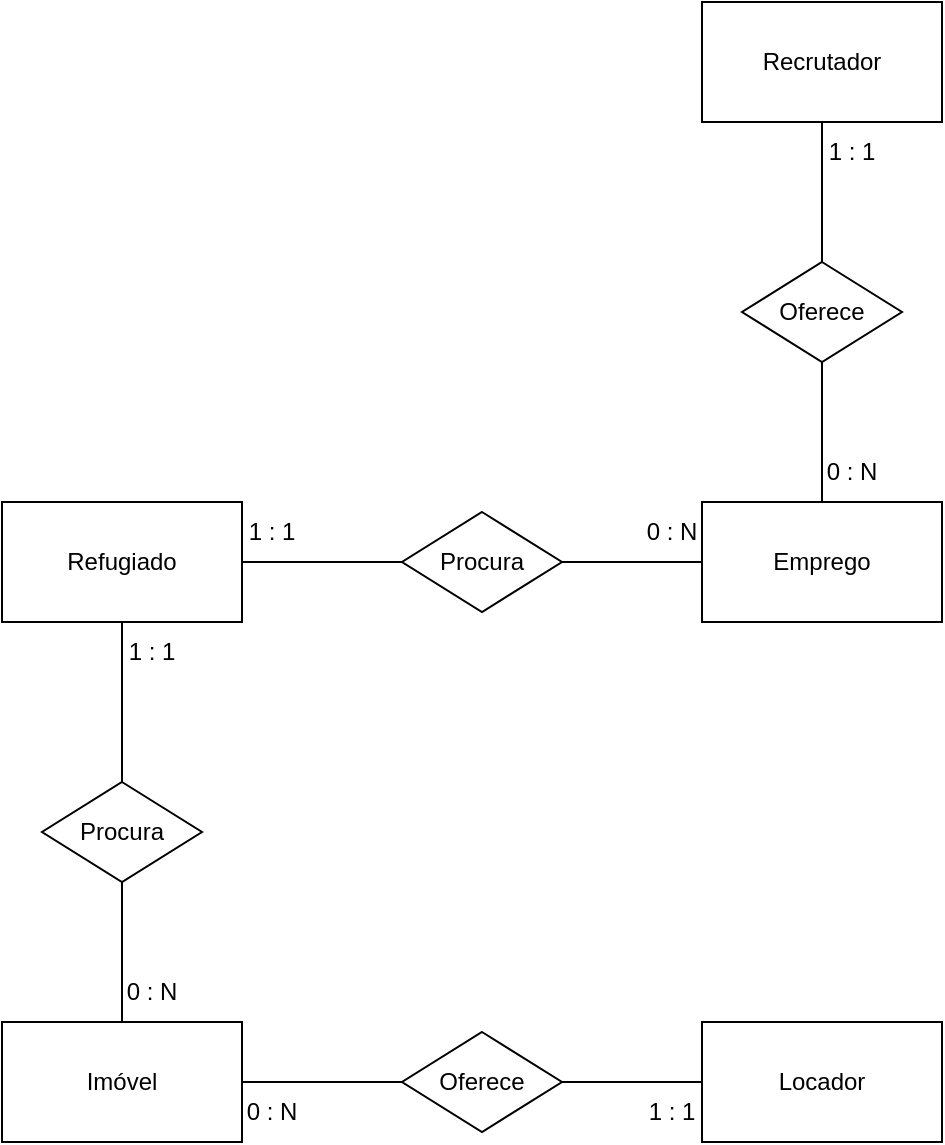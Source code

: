 <mxfile version="16.0.3" type="device"><diagram id="C5RBs43oDa-KdzZeNtuy" name="Page-1"><mxGraphModel dx="1422" dy="762" grid="1" gridSize="10" guides="1" tooltips="1" connect="1" arrows="1" fold="1" page="1" pageScale="1" pageWidth="827" pageHeight="1169" math="0" shadow="0"><root><mxCell id="WIyWlLk6GJQsqaUBKTNV-0"/><mxCell id="WIyWlLk6GJQsqaUBKTNV-1" parent="WIyWlLk6GJQsqaUBKTNV-0"/><mxCell id="FwgSdlfow-PsD2xN7TJJ-3" value="&lt;font style=&quot;vertical-align: inherit&quot;&gt;&lt;font style=&quot;vertical-align: inherit&quot;&gt;&lt;font style=&quot;vertical-align: inherit&quot;&gt;&lt;font style=&quot;vertical-align: inherit&quot;&gt;Procura&lt;/font&gt;&lt;/font&gt;&lt;/font&gt;&lt;/font&gt;" style="rhombus;whiteSpace=wrap;html=1;" vertex="1" parent="WIyWlLk6GJQsqaUBKTNV-1"><mxGeometry x="376" y="270" width="80" height="50" as="geometry"/></mxCell><mxCell id="FwgSdlfow-PsD2xN7TJJ-4" value="&lt;font style=&quot;vertical-align: inherit&quot;&gt;&lt;font style=&quot;vertical-align: inherit&quot;&gt;Oferece&lt;/font&gt;&lt;/font&gt;" style="rhombus;whiteSpace=wrap;html=1;" vertex="1" parent="WIyWlLk6GJQsqaUBKTNV-1"><mxGeometry x="546" y="145" width="80" height="50" as="geometry"/></mxCell><mxCell id="FwgSdlfow-PsD2xN7TJJ-8" value="&lt;font style=&quot;vertical-align: inherit&quot;&gt;&lt;font style=&quot;vertical-align: inherit&quot;&gt;&lt;font style=&quot;vertical-align: inherit&quot;&gt;&lt;font style=&quot;vertical-align: inherit&quot;&gt;Procura&lt;/font&gt;&lt;/font&gt;&lt;/font&gt;&lt;/font&gt;" style="rhombus;whiteSpace=wrap;html=1;" vertex="1" parent="WIyWlLk6GJQsqaUBKTNV-1"><mxGeometry x="196" y="405" width="80" height="50" as="geometry"/></mxCell><mxCell id="FwgSdlfow-PsD2xN7TJJ-9" value="&lt;font style=&quot;vertical-align: inherit&quot;&gt;&lt;font style=&quot;vertical-align: inherit&quot;&gt;Oferece&lt;/font&gt;&lt;/font&gt;" style="rhombus;whiteSpace=wrap;html=1;" vertex="1" parent="WIyWlLk6GJQsqaUBKTNV-1"><mxGeometry x="376" y="530" width="80" height="50" as="geometry"/></mxCell><mxCell id="FwgSdlfow-PsD2xN7TJJ-10" value="" style="endArrow=none;html=1;rounded=0;exitX=1;exitY=0.5;exitDx=0;exitDy=0;entryX=0;entryY=0.5;entryDx=0;entryDy=0;" edge="1" parent="WIyWlLk6GJQsqaUBKTNV-1" source="FwgSdlfow-PsD2xN7TJJ-0" target="FwgSdlfow-PsD2xN7TJJ-3"><mxGeometry width="50" height="50" relative="1" as="geometry"><mxPoint x="556" y="325" as="sourcePoint"/><mxPoint x="606" y="275" as="targetPoint"/></mxGeometry></mxCell><mxCell id="FwgSdlfow-PsD2xN7TJJ-11" value="" style="endArrow=none;html=1;rounded=0;exitX=1;exitY=0.5;exitDx=0;exitDy=0;entryX=0;entryY=0.5;entryDx=0;entryDy=0;" edge="1" parent="WIyWlLk6GJQsqaUBKTNV-1" source="FwgSdlfow-PsD2xN7TJJ-3" target="FwgSdlfow-PsD2xN7TJJ-2"><mxGeometry width="50" height="50" relative="1" as="geometry"><mxPoint x="556" y="325" as="sourcePoint"/><mxPoint x="606" y="275" as="targetPoint"/></mxGeometry></mxCell><mxCell id="FwgSdlfow-PsD2xN7TJJ-12" value="" style="endArrow=none;html=1;rounded=0;exitX=0.5;exitY=1;exitDx=0;exitDy=0;entryX=0.5;entryY=0;entryDx=0;entryDy=0;" edge="1" parent="WIyWlLk6GJQsqaUBKTNV-1" source="FwgSdlfow-PsD2xN7TJJ-1" target="FwgSdlfow-PsD2xN7TJJ-4"><mxGeometry width="50" height="50" relative="1" as="geometry"><mxPoint x="556" y="325" as="sourcePoint"/><mxPoint x="606" y="275" as="targetPoint"/></mxGeometry></mxCell><mxCell id="FwgSdlfow-PsD2xN7TJJ-13" value="" style="endArrow=none;html=1;rounded=0;entryX=0.5;entryY=1;entryDx=0;entryDy=0;exitX=0.5;exitY=0;exitDx=0;exitDy=0;" edge="1" parent="WIyWlLk6GJQsqaUBKTNV-1" source="FwgSdlfow-PsD2xN7TJJ-2" target="FwgSdlfow-PsD2xN7TJJ-4"><mxGeometry width="50" height="50" relative="1" as="geometry"><mxPoint x="556" y="325" as="sourcePoint"/><mxPoint x="606" y="275" as="targetPoint"/></mxGeometry></mxCell><mxCell id="FwgSdlfow-PsD2xN7TJJ-14" value="" style="endArrow=none;html=1;rounded=0;entryX=0.5;entryY=1;entryDx=0;entryDy=0;exitX=0.5;exitY=0;exitDx=0;exitDy=0;" edge="1" parent="WIyWlLk6GJQsqaUBKTNV-1" source="FwgSdlfow-PsD2xN7TJJ-8" target="FwgSdlfow-PsD2xN7TJJ-0"><mxGeometry width="50" height="50" relative="1" as="geometry"><mxPoint x="556" y="325" as="sourcePoint"/><mxPoint x="606" y="275" as="targetPoint"/></mxGeometry></mxCell><mxCell id="FwgSdlfow-PsD2xN7TJJ-15" value="" style="endArrow=none;html=1;rounded=0;entryX=0.5;entryY=0;entryDx=0;entryDy=0;exitX=0.5;exitY=1;exitDx=0;exitDy=0;" edge="1" parent="WIyWlLk6GJQsqaUBKTNV-1" source="FwgSdlfow-PsD2xN7TJJ-8" target="FwgSdlfow-PsD2xN7TJJ-5"><mxGeometry width="50" height="50" relative="1" as="geometry"><mxPoint x="556" y="325" as="sourcePoint"/><mxPoint x="606" y="275" as="targetPoint"/></mxGeometry></mxCell><mxCell id="FwgSdlfow-PsD2xN7TJJ-16" value="" style="endArrow=none;html=1;rounded=0;exitX=1;exitY=0.5;exitDx=0;exitDy=0;entryX=0;entryY=0.5;entryDx=0;entryDy=0;" edge="1" parent="WIyWlLk6GJQsqaUBKTNV-1" source="FwgSdlfow-PsD2xN7TJJ-5" target="FwgSdlfow-PsD2xN7TJJ-9"><mxGeometry width="50" height="50" relative="1" as="geometry"><mxPoint x="556" y="325" as="sourcePoint"/><mxPoint x="606" y="275" as="targetPoint"/></mxGeometry></mxCell><mxCell id="FwgSdlfow-PsD2xN7TJJ-17" value="" style="endArrow=none;html=1;rounded=0;entryX=0;entryY=0.5;entryDx=0;entryDy=0;exitX=1;exitY=0.5;exitDx=0;exitDy=0;" edge="1" parent="WIyWlLk6GJQsqaUBKTNV-1" source="FwgSdlfow-PsD2xN7TJJ-9" target="FwgSdlfow-PsD2xN7TJJ-7"><mxGeometry width="50" height="50" relative="1" as="geometry"><mxPoint x="556" y="325" as="sourcePoint"/><mxPoint x="606" y="275" as="targetPoint"/></mxGeometry></mxCell><mxCell id="FwgSdlfow-PsD2xN7TJJ-27" value="" style="group" vertex="1" connectable="0" parent="WIyWlLk6GJQsqaUBKTNV-1"><mxGeometry x="176" y="265" width="150" height="90" as="geometry"/></mxCell><mxCell id="FwgSdlfow-PsD2xN7TJJ-0" value="&lt;font style=&quot;vertical-align: inherit&quot;&gt;&lt;font style=&quot;vertical-align: inherit&quot;&gt;&lt;font style=&quot;vertical-align: inherit&quot;&gt;&lt;font style=&quot;vertical-align: inherit&quot;&gt;&lt;font style=&quot;vertical-align: inherit&quot;&gt;&lt;font style=&quot;vertical-align: inherit&quot;&gt;&lt;font style=&quot;vertical-align: inherit&quot;&gt;&lt;font style=&quot;vertical-align: inherit&quot;&gt;&lt;font style=&quot;vertical-align: inherit&quot;&gt;&lt;font style=&quot;vertical-align: inherit&quot;&gt;&lt;font style=&quot;vertical-align: inherit&quot;&gt;&lt;font style=&quot;vertical-align: inherit&quot;&gt;&lt;font style=&quot;vertical-align: inherit&quot;&gt;&lt;font style=&quot;vertical-align: inherit&quot;&gt;Refugiado&lt;/font&gt;&lt;/font&gt;&lt;/font&gt;&lt;/font&gt;&lt;/font&gt;&lt;/font&gt;&lt;/font&gt;&lt;/font&gt;&lt;/font&gt;&lt;/font&gt;&lt;/font&gt;&lt;/font&gt;&lt;/font&gt;&lt;/font&gt;" style="rounded=0;whiteSpace=wrap;html=1;" vertex="1" parent="FwgSdlfow-PsD2xN7TJJ-27"><mxGeometry width="120" height="60" as="geometry"/></mxCell><mxCell id="FwgSdlfow-PsD2xN7TJJ-18" value="&lt;font style=&quot;vertical-align: inherit&quot;&gt;&lt;font style=&quot;vertical-align: inherit&quot;&gt;&lt;font style=&quot;vertical-align: inherit&quot;&gt;&lt;font style=&quot;vertical-align: inherit&quot;&gt;&lt;font style=&quot;vertical-align: inherit&quot;&gt;&lt;font style=&quot;vertical-align: inherit&quot;&gt;&lt;font style=&quot;vertical-align: inherit&quot;&gt;&lt;font style=&quot;vertical-align: inherit&quot;&gt;1 : 1&lt;/font&gt;&lt;/font&gt;&lt;/font&gt;&lt;/font&gt;&lt;/font&gt;&lt;/font&gt;&lt;/font&gt;&lt;/font&gt;" style="text;html=1;strokeColor=none;fillColor=none;align=center;verticalAlign=middle;whiteSpace=wrap;rounded=0;" vertex="1" parent="FwgSdlfow-PsD2xN7TJJ-27"><mxGeometry x="120" width="30" height="30" as="geometry"/></mxCell><mxCell id="FwgSdlfow-PsD2xN7TJJ-23" value="&lt;font style=&quot;vertical-align: inherit&quot;&gt;&lt;font style=&quot;vertical-align: inherit&quot;&gt;&lt;font style=&quot;vertical-align: inherit&quot;&gt;&lt;font style=&quot;vertical-align: inherit&quot;&gt;&lt;font style=&quot;vertical-align: inherit&quot;&gt;&lt;font style=&quot;vertical-align: inherit&quot;&gt;&lt;font style=&quot;vertical-align: inherit&quot;&gt;&lt;font style=&quot;vertical-align: inherit&quot;&gt;1 : 1&lt;/font&gt;&lt;/font&gt;&lt;/font&gt;&lt;/font&gt;&lt;/font&gt;&lt;/font&gt;&lt;/font&gt;&lt;/font&gt;" style="text;html=1;strokeColor=none;fillColor=none;align=center;verticalAlign=middle;whiteSpace=wrap;rounded=0;" vertex="1" parent="FwgSdlfow-PsD2xN7TJJ-27"><mxGeometry x="60" y="60" width="30" height="30" as="geometry"/></mxCell><mxCell id="FwgSdlfow-PsD2xN7TJJ-28" value="" style="group" vertex="1" connectable="0" parent="WIyWlLk6GJQsqaUBKTNV-1"><mxGeometry x="176" y="495" width="150" height="90" as="geometry"/></mxCell><mxCell id="FwgSdlfow-PsD2xN7TJJ-5" value="&lt;font style=&quot;vertical-align: inherit&quot;&gt;&lt;font style=&quot;vertical-align: inherit&quot;&gt;&lt;font style=&quot;vertical-align: inherit&quot;&gt;&lt;font style=&quot;vertical-align: inherit&quot;&gt;Imóvel&lt;/font&gt;&lt;/font&gt;&lt;/font&gt;&lt;/font&gt;" style="rounded=0;whiteSpace=wrap;html=1;" vertex="1" parent="FwgSdlfow-PsD2xN7TJJ-28"><mxGeometry y="30" width="120" height="60" as="geometry"/></mxCell><mxCell id="FwgSdlfow-PsD2xN7TJJ-20" value="&lt;font style=&quot;vertical-align: inherit&quot;&gt;&lt;font style=&quot;vertical-align: inherit&quot;&gt;&lt;font style=&quot;vertical-align: inherit&quot;&gt;&lt;font style=&quot;vertical-align: inherit&quot;&gt;&lt;font style=&quot;vertical-align: inherit&quot;&gt;&lt;font style=&quot;vertical-align: inherit&quot;&gt;&lt;font style=&quot;vertical-align: inherit&quot;&gt;&lt;font style=&quot;vertical-align: inherit&quot;&gt;&lt;font style=&quot;vertical-align: inherit&quot;&gt;&lt;font style=&quot;vertical-align: inherit&quot;&gt;&lt;font style=&quot;vertical-align: inherit&quot;&gt;&lt;font style=&quot;vertical-align: inherit&quot;&gt;0 : N&lt;/font&gt;&lt;/font&gt;&lt;/font&gt;&lt;/font&gt;&lt;/font&gt;&lt;/font&gt;&lt;/font&gt;&lt;/font&gt;&lt;/font&gt;&lt;/font&gt;&lt;/font&gt;&lt;/font&gt;" style="text;html=1;strokeColor=none;fillColor=none;align=center;verticalAlign=middle;whiteSpace=wrap;rounded=0;" vertex="1" parent="FwgSdlfow-PsD2xN7TJJ-28"><mxGeometry x="60" width="30" height="30" as="geometry"/></mxCell><mxCell id="FwgSdlfow-PsD2xN7TJJ-22" value="&lt;font style=&quot;vertical-align: inherit&quot;&gt;&lt;font style=&quot;vertical-align: inherit&quot;&gt;&lt;font style=&quot;vertical-align: inherit&quot;&gt;&lt;font style=&quot;vertical-align: inherit&quot;&gt;&lt;font style=&quot;vertical-align: inherit&quot;&gt;&lt;font style=&quot;vertical-align: inherit&quot;&gt;&lt;font style=&quot;vertical-align: inherit&quot;&gt;&lt;font style=&quot;vertical-align: inherit&quot;&gt;&lt;font style=&quot;vertical-align: inherit&quot;&gt;&lt;font style=&quot;vertical-align: inherit&quot;&gt;&lt;font style=&quot;vertical-align: inherit&quot;&gt;&lt;font style=&quot;vertical-align: inherit&quot;&gt;&lt;font style=&quot;vertical-align: inherit&quot;&gt;&lt;font style=&quot;vertical-align: inherit&quot;&gt;0 : N&lt;/font&gt;&lt;/font&gt;&lt;/font&gt;&lt;/font&gt;&lt;/font&gt;&lt;/font&gt;&lt;/font&gt;&lt;/font&gt;&lt;/font&gt;&lt;/font&gt;&lt;/font&gt;&lt;/font&gt;&lt;/font&gt;&lt;/font&gt;" style="text;html=1;strokeColor=none;fillColor=none;align=center;verticalAlign=middle;whiteSpace=wrap;rounded=0;" vertex="1" parent="FwgSdlfow-PsD2xN7TJJ-28"><mxGeometry x="120" y="60" width="30" height="30" as="geometry"/></mxCell><mxCell id="FwgSdlfow-PsD2xN7TJJ-29" value="" style="group" vertex="1" connectable="0" parent="WIyWlLk6GJQsqaUBKTNV-1"><mxGeometry x="496" y="525" width="150" height="60" as="geometry"/></mxCell><mxCell id="FwgSdlfow-PsD2xN7TJJ-7" value="&lt;font style=&quot;vertical-align: inherit&quot;&gt;&lt;font style=&quot;vertical-align: inherit&quot;&gt;Locador&lt;/font&gt;&lt;/font&gt;" style="rounded=0;whiteSpace=wrap;html=1;" vertex="1" parent="FwgSdlfow-PsD2xN7TJJ-29"><mxGeometry x="30" width="120" height="60" as="geometry"/></mxCell><mxCell id="FwgSdlfow-PsD2xN7TJJ-24" value="&lt;font style=&quot;vertical-align: inherit&quot;&gt;&lt;font style=&quot;vertical-align: inherit&quot;&gt;&lt;font style=&quot;vertical-align: inherit&quot;&gt;&lt;font style=&quot;vertical-align: inherit&quot;&gt;&lt;font style=&quot;vertical-align: inherit&quot;&gt;&lt;font style=&quot;vertical-align: inherit&quot;&gt;&lt;font style=&quot;vertical-align: inherit&quot;&gt;&lt;font style=&quot;vertical-align: inherit&quot;&gt;&lt;font style=&quot;vertical-align: inherit&quot;&gt;&lt;font style=&quot;vertical-align: inherit&quot;&gt;&lt;font style=&quot;vertical-align: inherit&quot;&gt;&lt;font style=&quot;vertical-align: inherit&quot;&gt;&lt;font style=&quot;vertical-align: inherit&quot;&gt;&lt;font style=&quot;vertical-align: inherit&quot;&gt;&lt;font style=&quot;vertical-align: inherit&quot;&gt;&lt;font style=&quot;vertical-align: inherit&quot;&gt;1 : 1&lt;/font&gt;&lt;/font&gt;&lt;/font&gt;&lt;/font&gt;&lt;/font&gt;&lt;/font&gt;&lt;/font&gt;&lt;/font&gt;&lt;/font&gt;&lt;/font&gt;&lt;/font&gt;&lt;/font&gt;&lt;/font&gt;&lt;/font&gt;&lt;/font&gt;&lt;/font&gt;" style="text;html=1;strokeColor=none;fillColor=none;align=center;verticalAlign=middle;whiteSpace=wrap;rounded=0;" vertex="1" parent="FwgSdlfow-PsD2xN7TJJ-29"><mxGeometry y="30" width="30" height="30" as="geometry"/></mxCell><mxCell id="FwgSdlfow-PsD2xN7TJJ-30" value="" style="group" vertex="1" connectable="0" parent="WIyWlLk6GJQsqaUBKTNV-1"><mxGeometry x="496" y="235" width="150" height="90" as="geometry"/></mxCell><mxCell id="FwgSdlfow-PsD2xN7TJJ-2" value="&lt;font style=&quot;vertical-align: inherit&quot;&gt;&lt;font style=&quot;vertical-align: inherit&quot;&gt;&lt;font style=&quot;vertical-align: inherit&quot;&gt;&lt;font style=&quot;vertical-align: inherit&quot;&gt;&lt;font style=&quot;vertical-align: inherit&quot;&gt;&lt;font style=&quot;vertical-align: inherit&quot;&gt;&lt;font style=&quot;vertical-align: inherit&quot;&gt;&lt;font style=&quot;vertical-align: inherit&quot;&gt;Emprego&lt;/font&gt;&lt;/font&gt;&lt;/font&gt;&lt;/font&gt;&lt;/font&gt;&lt;/font&gt;&lt;/font&gt;&lt;/font&gt;" style="rounded=0;whiteSpace=wrap;html=1;" vertex="1" parent="FwgSdlfow-PsD2xN7TJJ-30"><mxGeometry x="30" y="30" width="120" height="60" as="geometry"/></mxCell><mxCell id="FwgSdlfow-PsD2xN7TJJ-25" value="&lt;font style=&quot;vertical-align: inherit&quot;&gt;&lt;font style=&quot;vertical-align: inherit&quot;&gt;&lt;font style=&quot;vertical-align: inherit&quot;&gt;&lt;font style=&quot;vertical-align: inherit&quot;&gt;&lt;font style=&quot;vertical-align: inherit&quot;&gt;&lt;font style=&quot;vertical-align: inherit&quot;&gt;&lt;font style=&quot;vertical-align: inherit&quot;&gt;&lt;font style=&quot;vertical-align: inherit&quot;&gt;&lt;font style=&quot;vertical-align: inherit&quot;&gt;&lt;font style=&quot;vertical-align: inherit&quot;&gt;&lt;font style=&quot;vertical-align: inherit&quot;&gt;&lt;font style=&quot;vertical-align: inherit&quot;&gt;0 : N&lt;/font&gt;&lt;/font&gt;&lt;/font&gt;&lt;/font&gt;&lt;/font&gt;&lt;/font&gt;&lt;/font&gt;&lt;/font&gt;&lt;/font&gt;&lt;/font&gt;&lt;/font&gt;&lt;/font&gt;" style="text;html=1;strokeColor=none;fillColor=none;align=center;verticalAlign=middle;whiteSpace=wrap;rounded=0;" vertex="1" parent="FwgSdlfow-PsD2xN7TJJ-30"><mxGeometry y="30" width="30" height="30" as="geometry"/></mxCell><mxCell id="FwgSdlfow-PsD2xN7TJJ-26" value="&lt;font style=&quot;vertical-align: inherit&quot;&gt;&lt;font style=&quot;vertical-align: inherit&quot;&gt;&lt;font style=&quot;vertical-align: inherit&quot;&gt;&lt;font style=&quot;vertical-align: inherit&quot;&gt;&lt;font style=&quot;vertical-align: inherit&quot;&gt;&lt;font style=&quot;vertical-align: inherit&quot;&gt;&lt;font style=&quot;vertical-align: inherit&quot;&gt;&lt;font style=&quot;vertical-align: inherit&quot;&gt;&lt;font style=&quot;vertical-align: inherit&quot;&gt;&lt;font style=&quot;vertical-align: inherit&quot;&gt;&lt;font style=&quot;vertical-align: inherit&quot;&gt;&lt;font style=&quot;vertical-align: inherit&quot;&gt;0 : N&lt;/font&gt;&lt;/font&gt;&lt;/font&gt;&lt;/font&gt;&lt;/font&gt;&lt;/font&gt;&lt;/font&gt;&lt;/font&gt;&lt;/font&gt;&lt;/font&gt;&lt;/font&gt;&lt;/font&gt;" style="text;html=1;strokeColor=none;fillColor=none;align=center;verticalAlign=middle;whiteSpace=wrap;rounded=0;" vertex="1" parent="FwgSdlfow-PsD2xN7TJJ-30"><mxGeometry x="90" width="30" height="30" as="geometry"/></mxCell><mxCell id="FwgSdlfow-PsD2xN7TJJ-31" value="" style="group" vertex="1" connectable="0" parent="WIyWlLk6GJQsqaUBKTNV-1"><mxGeometry x="526" y="15" width="120" height="90" as="geometry"/></mxCell><mxCell id="FwgSdlfow-PsD2xN7TJJ-1" value="&lt;font style=&quot;vertical-align: inherit&quot;&gt;&lt;font style=&quot;vertical-align: inherit&quot;&gt;&lt;font style=&quot;vertical-align: inherit&quot;&gt;&lt;font style=&quot;vertical-align: inherit&quot;&gt;Recrutador&lt;/font&gt;&lt;/font&gt;&lt;/font&gt;&lt;/font&gt;" style="rounded=0;whiteSpace=wrap;html=1;" vertex="1" parent="FwgSdlfow-PsD2xN7TJJ-31"><mxGeometry width="120" height="60" as="geometry"/></mxCell><mxCell id="FwgSdlfow-PsD2xN7TJJ-21" value="&lt;font style=&quot;vertical-align: inherit&quot;&gt;&lt;font style=&quot;vertical-align: inherit&quot;&gt;&lt;font style=&quot;vertical-align: inherit&quot;&gt;&lt;font style=&quot;vertical-align: inherit&quot;&gt;&lt;font style=&quot;vertical-align: inherit&quot;&gt;&lt;font style=&quot;vertical-align: inherit&quot;&gt;&lt;font style=&quot;vertical-align: inherit&quot;&gt;&lt;font style=&quot;vertical-align: inherit&quot;&gt;&lt;font style=&quot;vertical-align: inherit&quot;&gt;&lt;font style=&quot;vertical-align: inherit&quot;&gt;&lt;font style=&quot;vertical-align: inherit&quot;&gt;&lt;font style=&quot;vertical-align: inherit&quot;&gt;&lt;font style=&quot;vertical-align: inherit&quot;&gt;&lt;font style=&quot;vertical-align: inherit&quot;&gt;&lt;font style=&quot;vertical-align: inherit&quot;&gt;&lt;font style=&quot;vertical-align: inherit&quot;&gt;1 : 1&lt;/font&gt;&lt;/font&gt;&lt;/font&gt;&lt;/font&gt;&lt;/font&gt;&lt;/font&gt;&lt;/font&gt;&lt;/font&gt;&lt;/font&gt;&lt;/font&gt;&lt;/font&gt;&lt;/font&gt;&lt;/font&gt;&lt;/font&gt;&lt;/font&gt;&lt;/font&gt;" style="text;html=1;strokeColor=none;fillColor=none;align=center;verticalAlign=middle;whiteSpace=wrap;rounded=0;" vertex="1" parent="FwgSdlfow-PsD2xN7TJJ-31"><mxGeometry x="60" y="60" width="30" height="30" as="geometry"/></mxCell></root></mxGraphModel></diagram></mxfile>